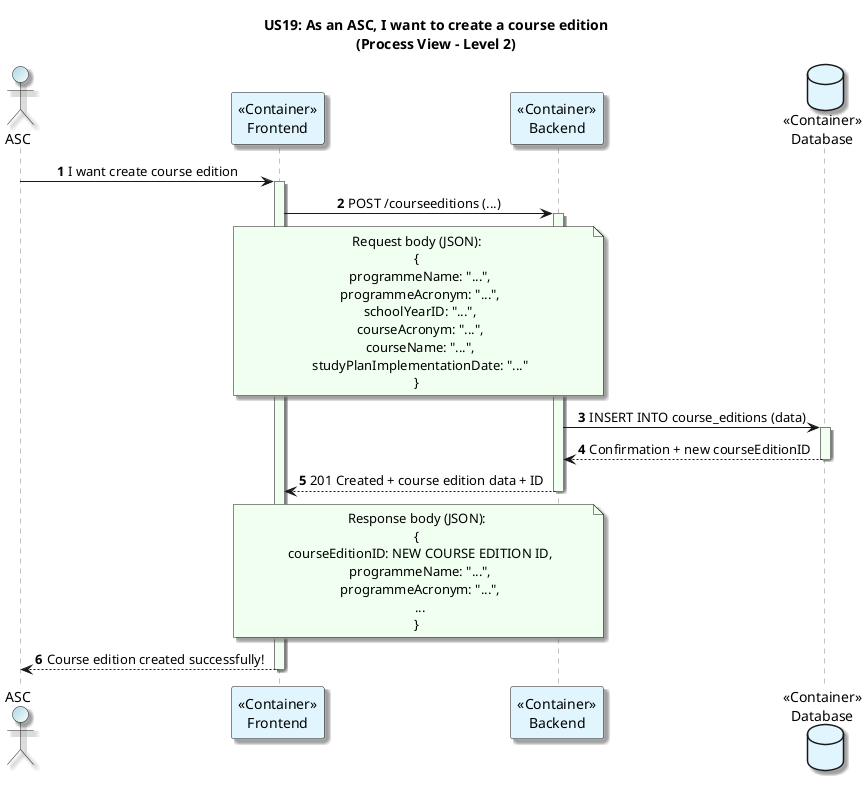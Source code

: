 @startuml
title: US19: As an ASC, I want to create a course edition\n(Process View - Level 2)
autonumber

skinparam {
  ActivityPadding 2
  ActivityMargin 2
  BoxPadding 2
}
skinparam sequence {
    LifeLineBorderColor Grey
    LifeLineBackgroundColor HoneyDew
}
skinparam defaultTextAlignment center
skinparam shadowing true

actor ASC  #LightBlue/White
participant "<<Container>>\nFrontend" as Frontend #E1F5FE
participant "<<Container>>\nBackend" as Backend #E1F5FE
database "<<Container>>\nDatabase" as Database #E1F5FE



ASC -> Frontend: I want create course edition
activate Frontend
Frontend -> Backend: POST /courseeditions (...)
note over Frontend, Backend #HoneyDew
Request body (JSON):
{
  programmeName: "...",
  programmeAcronym: "...",
  schoolYearID: "...",
  courseAcronym: "...",
  courseName: "...",
  studyPlanImplementationDate: "..."
}
end note
activate Backend
Backend -> Database: INSERT INTO course_editions (data)
activate Database
Database --> Backend: Confirmation + new courseEditionID
deactivate Database
Backend --> Frontend: 201 Created + course edition data + ID
note over Backend, Frontend #HoneyDew
Response body (JSON):
{
  courseEditionID: NEW COURSE EDITION ID,
  programmeName: "...",
  programmeAcronym: "...",
  ...
}
end note
deactivate Backend
Frontend --> ASC: Course edition created successfully!
deactivate Frontend
@enduml
